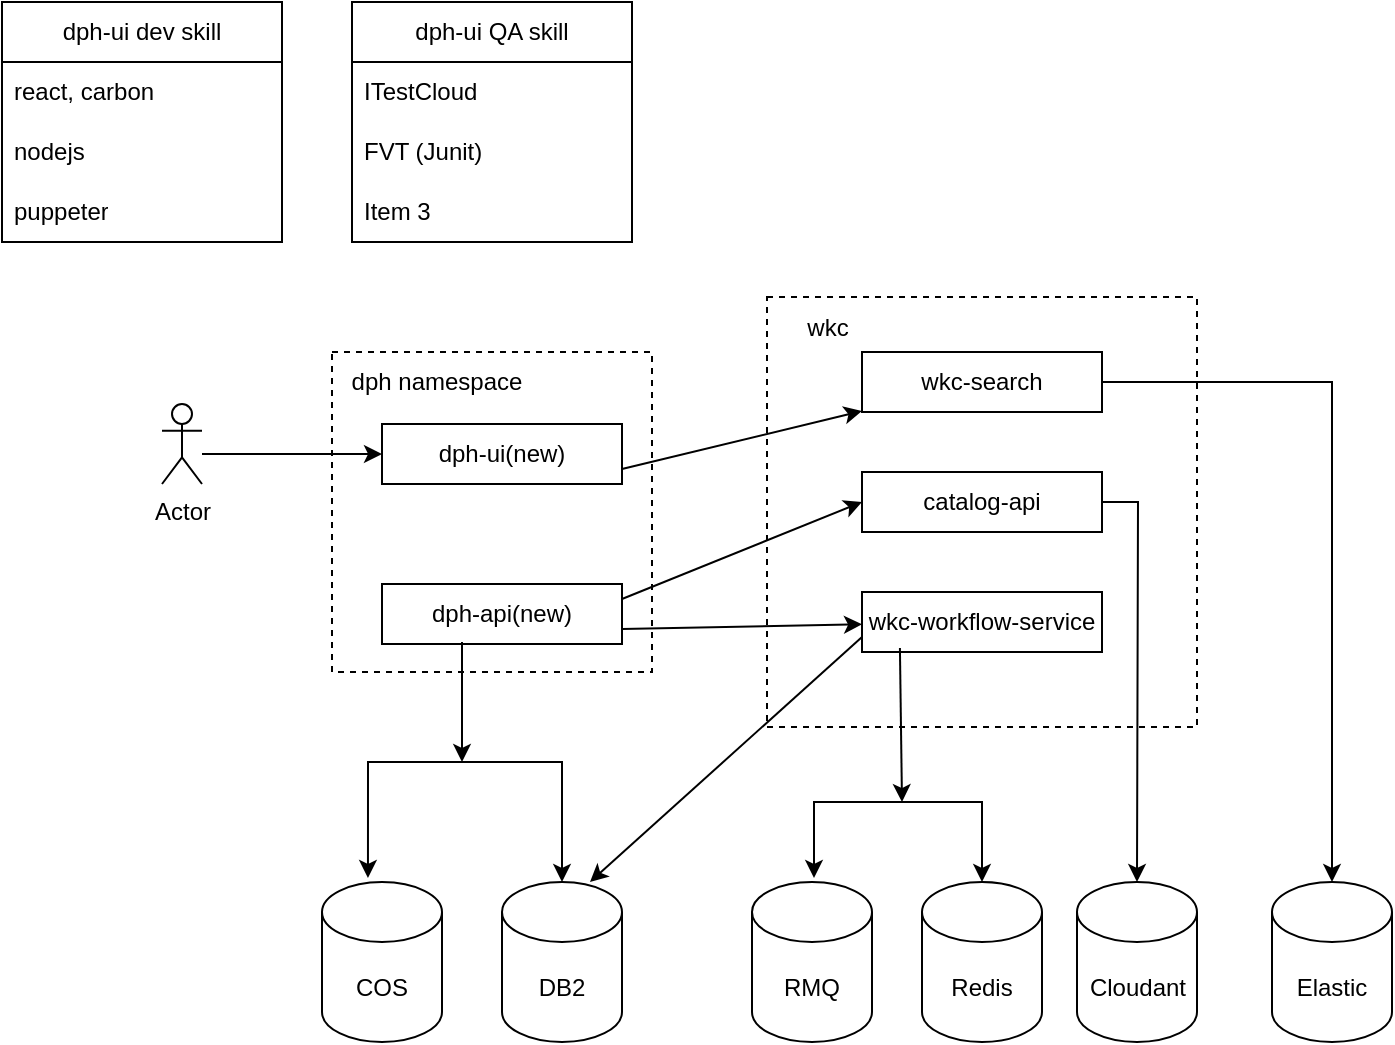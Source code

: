 <mxfile version="21.3.2" type="github">
  <diagram name="Page-1" id="P-944hFePhLPMAnyn-eM">
    <mxGraphModel dx="1860" dy="595" grid="1" gridSize="10" guides="1" tooltips="1" connect="1" arrows="1" fold="1" page="1" pageScale="1" pageWidth="850" pageHeight="1100" math="0" shadow="0">
      <root>
        <mxCell id="0" />
        <mxCell id="1" parent="0" />
        <mxCell id="TNxt6QBmwoafzaA8t5tu-11" value="" style="whiteSpace=wrap;html=1;aspect=fixed;dashed=1;" vertex="1" parent="1">
          <mxGeometry x="372.5" y="207.5" width="215" height="215" as="geometry" />
        </mxCell>
        <mxCell id="TNxt6QBmwoafzaA8t5tu-5" value="" style="whiteSpace=wrap;html=1;aspect=fixed;dashed=1;" vertex="1" parent="1">
          <mxGeometry x="155" y="235" width="160" height="160" as="geometry" />
        </mxCell>
        <mxCell id="TNxt6QBmwoafzaA8t5tu-1" value="Actor" style="shape=umlActor;verticalLabelPosition=bottom;verticalAlign=top;html=1;outlineConnect=0;" vertex="1" parent="1">
          <mxGeometry x="70" y="261" width="20" height="40" as="geometry" />
        </mxCell>
        <mxCell id="TNxt6QBmwoafzaA8t5tu-2" value="dph-ui(new)" style="rounded=0;whiteSpace=wrap;html=1;" vertex="1" parent="1">
          <mxGeometry x="180" y="271" width="120" height="30" as="geometry" />
        </mxCell>
        <mxCell id="TNxt6QBmwoafzaA8t5tu-3" value="dph-api(new)" style="rounded=0;whiteSpace=wrap;html=1;" vertex="1" parent="1">
          <mxGeometry x="180" y="351" width="120" height="30" as="geometry" />
        </mxCell>
        <mxCell id="TNxt6QBmwoafzaA8t5tu-4" value="" style="endArrow=classic;html=1;rounded=0;entryX=0;entryY=0.5;entryDx=0;entryDy=0;" edge="1" parent="1" target="TNxt6QBmwoafzaA8t5tu-2">
          <mxGeometry width="50" height="50" relative="1" as="geometry">
            <mxPoint x="90" y="286" as="sourcePoint" />
            <mxPoint x="450" y="381" as="targetPoint" />
          </mxGeometry>
        </mxCell>
        <mxCell id="TNxt6QBmwoafzaA8t5tu-7" value="dph namespace" style="text;html=1;strokeColor=none;fillColor=none;align=center;verticalAlign=middle;whiteSpace=wrap;rounded=0;" vertex="1" parent="1">
          <mxGeometry x="155" y="235" width="105" height="30" as="geometry" />
        </mxCell>
        <mxCell id="TNxt6QBmwoafzaA8t5tu-8" value="wkc-search" style="rounded=0;whiteSpace=wrap;html=1;" vertex="1" parent="1">
          <mxGeometry x="420" y="235" width="120" height="30" as="geometry" />
        </mxCell>
        <mxCell id="TNxt6QBmwoafzaA8t5tu-9" value="catalog-api" style="rounded=0;whiteSpace=wrap;html=1;" vertex="1" parent="1">
          <mxGeometry x="420" y="295" width="120" height="30" as="geometry" />
        </mxCell>
        <mxCell id="TNxt6QBmwoafzaA8t5tu-10" value="wkc-workflow-service" style="rounded=0;whiteSpace=wrap;html=1;" vertex="1" parent="1">
          <mxGeometry x="420" y="355" width="120" height="30" as="geometry" />
        </mxCell>
        <mxCell id="TNxt6QBmwoafzaA8t5tu-12" value="wkc" style="text;html=1;strokeColor=none;fillColor=none;align=center;verticalAlign=middle;whiteSpace=wrap;rounded=0;" vertex="1" parent="1">
          <mxGeometry x="372.5" y="207.5" width="60" height="30" as="geometry" />
        </mxCell>
        <mxCell id="TNxt6QBmwoafzaA8t5tu-14" value="" style="endArrow=classic;html=1;rounded=0;exitX=1;exitY=0.75;exitDx=0;exitDy=0;" edge="1" parent="1" source="TNxt6QBmwoafzaA8t5tu-2" target="TNxt6QBmwoafzaA8t5tu-8">
          <mxGeometry width="50" height="50" relative="1" as="geometry">
            <mxPoint x="400" y="330" as="sourcePoint" />
            <mxPoint x="450" y="280" as="targetPoint" />
          </mxGeometry>
        </mxCell>
        <mxCell id="TNxt6QBmwoafzaA8t5tu-15" value="" style="endArrow=classic;html=1;rounded=0;exitX=1;exitY=0.25;exitDx=0;exitDy=0;entryX=0;entryY=0.5;entryDx=0;entryDy=0;" edge="1" parent="1" source="TNxt6QBmwoafzaA8t5tu-3" target="TNxt6QBmwoafzaA8t5tu-9">
          <mxGeometry width="50" height="50" relative="1" as="geometry">
            <mxPoint x="400" y="330" as="sourcePoint" />
            <mxPoint x="450" y="280" as="targetPoint" />
          </mxGeometry>
        </mxCell>
        <mxCell id="TNxt6QBmwoafzaA8t5tu-16" value="" style="endArrow=classic;html=1;rounded=0;exitX=1;exitY=0.75;exitDx=0;exitDy=0;" edge="1" parent="1" source="TNxt6QBmwoafzaA8t5tu-3" target="TNxt6QBmwoafzaA8t5tu-10">
          <mxGeometry width="50" height="50" relative="1" as="geometry">
            <mxPoint x="400" y="330" as="sourcePoint" />
            <mxPoint x="450" y="280" as="targetPoint" />
          </mxGeometry>
        </mxCell>
        <mxCell id="TNxt6QBmwoafzaA8t5tu-17" value="DB2" style="shape=cylinder3;whiteSpace=wrap;html=1;boundedLbl=1;backgroundOutline=1;size=15;" vertex="1" parent="1">
          <mxGeometry x="240" y="500" width="60" height="80" as="geometry" />
        </mxCell>
        <mxCell id="TNxt6QBmwoafzaA8t5tu-18" value="RMQ" style="shape=cylinder3;whiteSpace=wrap;html=1;boundedLbl=1;backgroundOutline=1;size=15;" vertex="1" parent="1">
          <mxGeometry x="365" y="500" width="60" height="80" as="geometry" />
        </mxCell>
        <mxCell id="TNxt6QBmwoafzaA8t5tu-19" value="Redis" style="shape=cylinder3;whiteSpace=wrap;html=1;boundedLbl=1;backgroundOutline=1;size=15;" vertex="1" parent="1">
          <mxGeometry x="450" y="500" width="60" height="80" as="geometry" />
        </mxCell>
        <mxCell id="TNxt6QBmwoafzaA8t5tu-20" value="Cloudant" style="shape=cylinder3;whiteSpace=wrap;html=1;boundedLbl=1;backgroundOutline=1;size=15;" vertex="1" parent="1">
          <mxGeometry x="527.5" y="500" width="60" height="80" as="geometry" />
        </mxCell>
        <mxCell id="TNxt6QBmwoafzaA8t5tu-21" value="Elastic" style="shape=cylinder3;whiteSpace=wrap;html=1;boundedLbl=1;backgroundOutline=1;size=15;" vertex="1" parent="1">
          <mxGeometry x="625" y="500" width="60" height="80" as="geometry" />
        </mxCell>
        <mxCell id="TNxt6QBmwoafzaA8t5tu-22" value="COS" style="shape=cylinder3;whiteSpace=wrap;html=1;boundedLbl=1;backgroundOutline=1;size=15;" vertex="1" parent="1">
          <mxGeometry x="150" y="500" width="60" height="80" as="geometry" />
        </mxCell>
        <mxCell id="TNxt6QBmwoafzaA8t5tu-23" value="" style="endArrow=classic;html=1;rounded=0;exitX=1;exitY=0.5;exitDx=0;exitDy=0;entryX=0.5;entryY=0;entryDx=0;entryDy=0;entryPerimeter=0;" edge="1" parent="1" source="TNxt6QBmwoafzaA8t5tu-8" target="TNxt6QBmwoafzaA8t5tu-21">
          <mxGeometry width="50" height="50" relative="1" as="geometry">
            <mxPoint x="400" y="420" as="sourcePoint" />
            <mxPoint x="450" y="370" as="targetPoint" />
            <Array as="points">
              <mxPoint x="655" y="250" />
            </Array>
          </mxGeometry>
        </mxCell>
        <mxCell id="TNxt6QBmwoafzaA8t5tu-24" value="" style="endArrow=classic;html=1;rounded=0;exitX=1;exitY=0.5;exitDx=0;exitDy=0;entryX=0.5;entryY=0;entryDx=0;entryDy=0;entryPerimeter=0;" edge="1" parent="1" source="TNxt6QBmwoafzaA8t5tu-9" target="TNxt6QBmwoafzaA8t5tu-20">
          <mxGeometry width="50" height="50" relative="1" as="geometry">
            <mxPoint x="400" y="420" as="sourcePoint" />
            <mxPoint x="450" y="370" as="targetPoint" />
            <Array as="points">
              <mxPoint x="558" y="310" />
            </Array>
          </mxGeometry>
        </mxCell>
        <mxCell id="TNxt6QBmwoafzaA8t5tu-25" value="" style="endArrow=classic;html=1;rounded=0;" edge="1" parent="1">
          <mxGeometry width="50" height="50" relative="1" as="geometry">
            <mxPoint x="436" y="460" as="sourcePoint" />
            <mxPoint x="396" y="498" as="targetPoint" />
            <Array as="points">
              <mxPoint x="396" y="460" />
            </Array>
          </mxGeometry>
        </mxCell>
        <mxCell id="TNxt6QBmwoafzaA8t5tu-26" value="" style="endArrow=classic;html=1;rounded=0;entryX=0.5;entryY=0;entryDx=0;entryDy=0;entryPerimeter=0;" edge="1" parent="1" target="TNxt6QBmwoafzaA8t5tu-19">
          <mxGeometry width="50" height="50" relative="1" as="geometry">
            <mxPoint x="430" y="460" as="sourcePoint" />
            <mxPoint x="450" y="370" as="targetPoint" />
            <Array as="points">
              <mxPoint x="480" y="460" />
            </Array>
          </mxGeometry>
        </mxCell>
        <mxCell id="TNxt6QBmwoafzaA8t5tu-27" value="" style="endArrow=classic;html=1;rounded=0;exitX=0.158;exitY=0.933;exitDx=0;exitDy=0;exitPerimeter=0;" edge="1" parent="1" source="TNxt6QBmwoafzaA8t5tu-10">
          <mxGeometry width="50" height="50" relative="1" as="geometry">
            <mxPoint x="400" y="420" as="sourcePoint" />
            <mxPoint x="440" y="460" as="targetPoint" />
          </mxGeometry>
        </mxCell>
        <mxCell id="TNxt6QBmwoafzaA8t5tu-28" value="" style="endArrow=classic;html=1;rounded=0;entryX=0.383;entryY=-0.025;entryDx=0;entryDy=0;entryPerimeter=0;" edge="1" parent="1" target="TNxt6QBmwoafzaA8t5tu-22">
          <mxGeometry width="50" height="50" relative="1" as="geometry">
            <mxPoint x="240" y="440" as="sourcePoint" />
            <mxPoint x="450" y="370" as="targetPoint" />
            <Array as="points">
              <mxPoint x="173" y="440" />
            </Array>
          </mxGeometry>
        </mxCell>
        <mxCell id="TNxt6QBmwoafzaA8t5tu-29" value="" style="endArrow=classic;html=1;rounded=0;entryX=0.5;entryY=0;entryDx=0;entryDy=0;entryPerimeter=0;" edge="1" parent="1" target="TNxt6QBmwoafzaA8t5tu-17">
          <mxGeometry width="50" height="50" relative="1" as="geometry">
            <mxPoint x="240" y="440" as="sourcePoint" />
            <mxPoint x="450" y="370" as="targetPoint" />
            <Array as="points">
              <mxPoint x="270" y="440" />
            </Array>
          </mxGeometry>
        </mxCell>
        <mxCell id="TNxt6QBmwoafzaA8t5tu-30" value="" style="endArrow=classic;html=1;rounded=0;" edge="1" parent="1">
          <mxGeometry width="50" height="50" relative="1" as="geometry">
            <mxPoint x="220" y="380" as="sourcePoint" />
            <mxPoint x="220" y="440" as="targetPoint" />
          </mxGeometry>
        </mxCell>
        <mxCell id="TNxt6QBmwoafzaA8t5tu-31" value="" style="endArrow=classic;html=1;rounded=0;entryX=0.733;entryY=0;entryDx=0;entryDy=0;entryPerimeter=0;exitX=0;exitY=0.75;exitDx=0;exitDy=0;" edge="1" parent="1" source="TNxt6QBmwoafzaA8t5tu-10" target="TNxt6QBmwoafzaA8t5tu-17">
          <mxGeometry width="50" height="50" relative="1" as="geometry">
            <mxPoint x="400" y="420" as="sourcePoint" />
            <mxPoint x="450" y="370" as="targetPoint" />
          </mxGeometry>
        </mxCell>
        <mxCell id="TNxt6QBmwoafzaA8t5tu-32" value="dph-ui QA skill" style="swimlane;fontStyle=0;childLayout=stackLayout;horizontal=1;startSize=30;horizontalStack=0;resizeParent=1;resizeParentMax=0;resizeLast=0;collapsible=1;marginBottom=0;whiteSpace=wrap;html=1;" vertex="1" parent="1">
          <mxGeometry x="165" y="60" width="140" height="120" as="geometry" />
        </mxCell>
        <mxCell id="TNxt6QBmwoafzaA8t5tu-33" value="ITestCloud" style="text;strokeColor=none;fillColor=none;align=left;verticalAlign=middle;spacingLeft=4;spacingRight=4;overflow=hidden;points=[[0,0.5],[1,0.5]];portConstraint=eastwest;rotatable=0;whiteSpace=wrap;html=1;" vertex="1" parent="TNxt6QBmwoafzaA8t5tu-32">
          <mxGeometry y="30" width="140" height="30" as="geometry" />
        </mxCell>
        <mxCell id="TNxt6QBmwoafzaA8t5tu-34" value="FVT (Junit)" style="text;strokeColor=none;fillColor=none;align=left;verticalAlign=middle;spacingLeft=4;spacingRight=4;overflow=hidden;points=[[0,0.5],[1,0.5]];portConstraint=eastwest;rotatable=0;whiteSpace=wrap;html=1;" vertex="1" parent="TNxt6QBmwoafzaA8t5tu-32">
          <mxGeometry y="60" width="140" height="30" as="geometry" />
        </mxCell>
        <mxCell id="TNxt6QBmwoafzaA8t5tu-35" value="Item 3" style="text;strokeColor=none;fillColor=none;align=left;verticalAlign=middle;spacingLeft=4;spacingRight=4;overflow=hidden;points=[[0,0.5],[1,0.5]];portConstraint=eastwest;rotatable=0;whiteSpace=wrap;html=1;" vertex="1" parent="TNxt6QBmwoafzaA8t5tu-32">
          <mxGeometry y="90" width="140" height="30" as="geometry" />
        </mxCell>
        <mxCell id="TNxt6QBmwoafzaA8t5tu-36" value="dph-ui dev skill" style="swimlane;fontStyle=0;childLayout=stackLayout;horizontal=1;startSize=30;horizontalStack=0;resizeParent=1;resizeParentMax=0;resizeLast=0;collapsible=1;marginBottom=0;whiteSpace=wrap;html=1;" vertex="1" parent="1">
          <mxGeometry x="-10" y="60" width="140" height="120" as="geometry">
            <mxRectangle x="-10" y="60" width="120" height="30" as="alternateBounds" />
          </mxGeometry>
        </mxCell>
        <mxCell id="TNxt6QBmwoafzaA8t5tu-37" value="react, carbon" style="text;strokeColor=none;fillColor=none;align=left;verticalAlign=middle;spacingLeft=4;spacingRight=4;overflow=hidden;points=[[0,0.5],[1,0.5]];portConstraint=eastwest;rotatable=0;whiteSpace=wrap;html=1;" vertex="1" parent="TNxt6QBmwoafzaA8t5tu-36">
          <mxGeometry y="30" width="140" height="30" as="geometry" />
        </mxCell>
        <mxCell id="TNxt6QBmwoafzaA8t5tu-38" value="nodejs" style="text;strokeColor=none;fillColor=none;align=left;verticalAlign=middle;spacingLeft=4;spacingRight=4;overflow=hidden;points=[[0,0.5],[1,0.5]];portConstraint=eastwest;rotatable=0;whiteSpace=wrap;html=1;" vertex="1" parent="TNxt6QBmwoafzaA8t5tu-36">
          <mxGeometry y="60" width="140" height="30" as="geometry" />
        </mxCell>
        <mxCell id="TNxt6QBmwoafzaA8t5tu-39" value="puppeter" style="text;strokeColor=none;fillColor=none;align=left;verticalAlign=middle;spacingLeft=4;spacingRight=4;overflow=hidden;points=[[0,0.5],[1,0.5]];portConstraint=eastwest;rotatable=0;whiteSpace=wrap;html=1;" vertex="1" parent="TNxt6QBmwoafzaA8t5tu-36">
          <mxGeometry y="90" width="140" height="30" as="geometry" />
        </mxCell>
      </root>
    </mxGraphModel>
  </diagram>
</mxfile>
